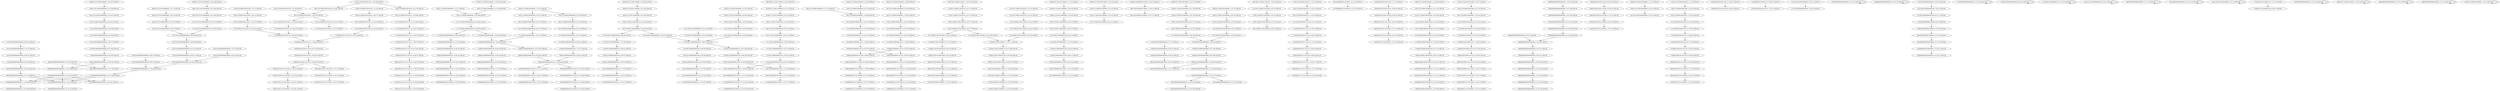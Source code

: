 digraph G {
    "01000000000000000001_13-32:405-LEN:20" -> "10000000000000000010_14-33:406-LEN:20";
    "11001101000010010100_1-21:13-LEN:20" -> "10011010000100101001_2-22:14-LEN:20";
    "11000010000000000010_8-28:19-LEN:20" -> "10000100000000000101_9-29:16-LEN:20";
    "01001111100110000000_3-22:14-LEN:20" -> "10011111001100000000_4-23:14-LEN:20";
    "00101110100110000000_2-22:28-LEN:20" -> "01011101001100000000_3-23:29-LEN:20";
    "00100000001101100000_12-31:81-LEN:20" -> "01000000011011000000_13-32:77-LEN:20";
    "00010000000000010100_11-31:19-LEN:20" -> "00100000000000101000_12-32:19-LEN:20";
    "11011100001100101000_3-23:21-LEN:20" -> "10111000011001010000_4-24:21-LEN:20";
    "01001111100001000000_1-20:233-LEN:20" -> "10011111000010000000_2-21:236-LEN:20";
    "01001100000000101000_10-30:16-LEN:20" -> "10011000000001010001_11-31:16-LEN:20";
    "00101111000100100000_2-21:14-LEN:20" -> "01011110001001000000_3-22:13-LEN:20";
    "00001100100000011000_10-29:13-LEN:20" -> "00011001000000110000_11-30:13-LEN:20";
    "10000100000000001001_9-29:19-LEN:20" -> "00001000000000010010_10-30:20-LEN:20";
    "01111010011000000000_5-24:14-LEN:20" -> "11110100110000000001_6-25:14-LEN:20";
    "10010000000000000000_10-30:16-LEN:20" -> "00100000000000000000_11-31:16-LEN:20";
    "00001100101000010000_10-30:15-LEN:20" -> "00011001010000100000_11-31:16-LEN:20";
    "00100100000000000000_11-30:196-LEN:20" -> "01001000000000000000_12-31:197-LEN:20";
    "00110011100001100100_1-20:16-LEN:20" -> "01100111000011001000_2-21:16-LEN:20";
    "01110000100000001101_6-25:76-LEN:20" -> "11100001000000011011_7-26:80-LEN:20";
    "00111010000100101001_3-22:270-LEN:20" -> "01110100001001010011_4-23:263-LEN:20";
    "00111010000100101001_3-22:270-LEN:20" -> "01110100001001010010_4-24:14-LEN:20";
    "01011101001100000000_3-23:29-LEN:20" -> "10111010011000000000_4-24:29-LEN:20";
    "10011101000010001011_2-22:13-LEN:20" -> "00111010000100010111_3-23:16-LEN:20";
    "10011000000000101001_11-31:20-LEN:20" -> "00110000000001010010_12-32:18-LEN:20";
    "11100010010000000000_7-27:13-LEN:20" -> "11000100100000000000_8-28:14-LEN:20";
    "10110010000000000000_7-27:15-LEN:20" -> "01100100000000000000_8-28:15-LEN:20";
    "01100111000011001000_2-21:16-LEN:20" -> "11001110000110010000_3-22:15-LEN:20";
    "00011001000000110000_11-30:13-LEN:20" -> "00110010000001100000_12-31:13-LEN:20";
    "00110000000011010001_12-31:16-LEN:20" -> "01100000000110100010_13-32:15-LEN:20";
    "01001100000000010100_10-29:346-LEN:20" -> "10011000000000101001_11-31:20-LEN:20";
    "01001100000000010100_10-29:346-LEN:20" -> "10011000000000101000_11-30:341-LEN:20";
    "00010010100110101000_11-31:15-LEN:20" -> "00100101001101010000_12-32:15-LEN:20";
    "00100000000001010100_12-32:13-LEN:20" -> "01000000000010101000_13-33:13-LEN:20";
    "00010000000000101010_11-30:232-LEN:20" -> "00100000000001010100_12-31:228-LEN:20";
    "01110100110000000000_6-26:20-LEN:20" -> "11101001100000000001_7-27:20-LEN:20";
    "01101110000110010100_2-22:21-LEN:20" -> "11011100001100101000_3-23:21-LEN:20";
    "01001100000000001000_10-30:19-LEN:20" -> "10011000000000010001_11-31:16-LEN:20";
    "01111000010000000000_4-24:16-LEN:20" -> "11110000100000000001_5-25:15-LEN:20";
    "10100110000000000100_9-29:21-LEN:20" -> "01001100000000001000_10-30:19-LEN:20";
    "00011011100001000001_1-20:104-LEN:20" -> "00110111000010000010_2-21:101-LEN:20";
    "11101100010000000000_5-24:158-LEN:20" -> "11011000100000000000_6-25:169-LEN:20";
    "10100001001000011011_7-26:19-LEN:20" -> "01000010010000110110_8-27:20-LEN:20";
    "00000000000000000000_4-23:154-LEN:20" -> "00000000000000000000_5-24:148-LEN:20";
    "00111011000100000000_3-22:167-LEN:20" -> "01110110001000000000_4-23:167-LEN:20";
    "00111010000100010111_3-23:16-LEN:20" -> "01110100001000101110_4-24:14-LEN:20";
    "00100101001011010000_12-32:16-LEN:20" -> "01001010010110100001_13-33:13-LEN:20";
    "10000100010111011010_9-29:20-LEN:20" -> "00001000101110110101_10-30:17-LEN:20";
    "01111000010000000000_4-24:17-LEN:20" -> "11110000100000000001_5-25:17-LEN:20";
    "00100111010011000000_2-22:19-LEN:20" -> "01001110100110000000_3-23:18-LEN:20";
    "00011011000100000000_2-22:14-LEN:20" -> "00110110001000000000_3-23:14-LEN:20";
    "01000010001001101101_8-28:53-LEN:20" -> "10000100010011011010_9-29:55-LEN:20";
    "10011101000010000000_2-21:76-LEN:20" -> "00111010000100000001_3-22:86-LEN:20";
    "01000010010100110101_8-28:13-LEN:20" -> "10000100101001101010_9-29:14-LEN:20";
    "10111000011001010000_4-24:21-LEN:20" -> "01110000110010100001_5-25:20-LEN:20";
    "10011000000001010001_11-31:16-LEN:20" -> "00110000000010100010_12-32:13-LEN:20";
    "00000000000000000000_12-31:149-LEN:20" -> "00000000000000000000_13-32:139-LEN:20";
    "00111000100100000000_5-24:167-LEN:20" -> "01110001001000000000_6-25:166-LEN:20";
    "00010010100110110100_11-31:15-LEN:20" -> "00100101001101101000_12-32:15-LEN:20";
    "00001000000000010101_10-29:244-LEN:20" -> "00010000000000101010_11-30:232-LEN:20";
    "00001000000000010101_10-29:244-LEN:20" -> "00010000000000101010_11-31:13-LEN:20";
    "11000100100000000000_8-27:192-LEN:20" -> "10001001000000000000_9-28:196-LEN:20";
    "01001010111011010100_13-32:68-LEN:20" -> "10010101110110101001_14-33:63-LEN:20";
    "00010001001101101000_11-31:56-LEN:20" -> "00100010011011010000_12-32:57-LEN:20";
    "11000100000000000000_9-28:185-LEN:20" -> "10001000000000000000_10-29:191-LEN:20";
    "10000110010100001100_9-28:185-LEN:20" -> "00001100101000011000_10-29:187-LEN:20";
    "00000000000000000000_3-22:152-LEN:20" -> "00000000000000000000_4-23:154-LEN:20";
    "10011000000000010001_11-31:16-LEN:20" -> "00110000000000100010_12-32:15-LEN:20";
    "10011111001100000000_4-23:14-LEN:20" -> "00111110011000000000_5-24:14-LEN:20";
    "10001001000000000000_9-28:196-LEN:20" -> "00010010000000000000_10-29:202-LEN:20";
    "00001101100010000000_1-21:14-LEN:20" -> "00011011000100000000_2-22:14-LEN:20";
    "10111010011000000000_4-24:29-LEN:20" -> "01110100110000000001_5-25:26-LEN:20";
    "10011110000100000000_2-22:16-LEN:20" -> "00111100001000000000_3-23:16-LEN:20";
    "00001000101110110101_10-30:17-LEN:20" -> "00010001011101101010_11-31:15-LEN:20";
    "00111011010100000000_3-22:184-LEN:20" -> "01110110101000000000_4-23:187-LEN:20";
    "00001000001000010000_10-29:123-LEN:20" -> "00010000010000100000_11-30:114-LEN:20";
    "10000100100001101101_9-28:19-LEN:20" -> "00001001000011011010_10-29:19-LEN:20";
    "00011111000010000000_1-21:17-LEN:20" -> "00111110000100000000_3-22:246-LEN:20";
    "01110001001000000000_5-25:16-LEN:20" -> "11100010010000000000_7-26:184-LEN:20";
    "00110000000001010010_12-32:18-LEN:20" -> "01100000000010100101_13-33:17-LEN:20";
    "00110100001001010011_3-23:15-LEN:20" -> "01101000010010100110_4-24:15-LEN:20";
    "00011101000010000000_1-21:16-LEN:20" -> "00111010000100000001_3-22:86-LEN:20";
    "00011101100010000000_2-21:169-LEN:20" -> "00111011000100000000_3-22:167-LEN:20";
    "11010000100101011101_6-25:75-LEN:20" -> "10100001001010111011_7-26:74-LEN:20";
    "11101101010000000000_5-24:185-LEN:20" -> "11011010100000000000_6-25:200-LEN:20";
    "00111010000100100001_3-22:23-LEN:20" -> "01110100001001000011_4-23:19-LEN:20";
    "11100001000001000010_7-26:109-LEN:20" -> "11000010000010000100_8-27:110-LEN:20";
    "11110100110000000001_6-25:14-LEN:20" -> "11101001100000000010_7-26:342-LEN:20";
    "10011000000000101000_11-30:341-LEN:20" -> "00110000000001010001_12-31:332-LEN:20";
    "11010000100100011011_6-26:13-LEN:20" -> "10100001001000110110_7-27:13-LEN:20";
    "00111010011000000000_5-24:325-LEN:20" -> "01110100110000000000_6-26:20-LEN:20";
    "00111010011000000000_5-24:325-LEN:20" -> "01110100110000000001_6-25:312-LEN:20";
    "01001010011011010000_13-32:271-LEN:20" -> "10010100110110100001_14-33:241-LEN:20";
    "11010000100010011011_6-26:52-LEN:20" -> "10100001000100110110_7-27:56-LEN:20";
    "00000000000000000000_5-24:148-LEN:20" -> "00000000000000000000_6-25:149-LEN:20";
    "10100110000000010100_9-29:17-LEN:20" -> "01001100000000101000_10-30:16-LEN:20";
    "00011101101010000000_2-21:184-LEN:20" -> "00111011010100000000_3-22:184-LEN:20";
    "10000100000001101100_9-28:85-LEN:20" -> "00001000000011011000_10-29:83-LEN:20";
    "00010000000110110100_11-30:83-LEN:20" -> "00100000001101101000_12-31:82-LEN:20";
    "00010011100010010000_1-20:178-LEN:20" -> "00100111000100100000_2-21:178-LEN:20";
    "00001101101010000000_1-21:15-LEN:20" -> "00011011010100000000_2-22:15-LEN:20";
    "11001000000000000000_9-29:16-LEN:20" -> "10010000000000000000_10-30:16-LEN:20";
    "01000000000000000000_13-32:14-LEN:20" -> "10000000000000000000_14-33:14-LEN:20";
    "00001000000011011000_10-29:83-LEN:20" -> "00010000000110110000_11-30:80-LEN:20";
    "00011001010000100000_11-31:16-LEN:20" -> "00110010100001000000_12-32:15-LEN:20";
    "10111000010000000110_5-24:75-LEN:20" -> "01110000100000001101_6-25:76-LEN:20";
    "00010010000110110100_11-30:17-LEN:20" -> "00100100001101101000_12-31:17-LEN:20";
    "00010011101001100000_1-21:19-LEN:20" -> "00100111010011000000_2-22:19-LEN:20";
    "10100001001010011010_7-27:15-LEN:20" -> "01000010010100110101_8-28:18-LEN:20";
    "00000000000000000000_7-26:155-LEN:20" -> "00000000000000000000_8-27:151-LEN:20";
    "11110000100000000001_5-25:15-LEN:20" -> "11100001000000000010_6-26:14-LEN:20";
    "00110111000011001010_1-21:19-LEN:20" -> "01101110000110010100_2-22:21-LEN:20";
    "10011101000010001001_2-22:52-LEN:20" -> "00111010000100010011_3-23:61-LEN:20";
    "01110100110000000001_5-25:26-LEN:20" -> "11101001100000000010_7-26:342-LEN:20";
    "10100001000100110110_7-27:56-LEN:20" -> "01000010001001101101_8-28:53-LEN:20";
    "01101010000000000000_8-27:215-LEN:20" -> "11010100000000000000_9-28:217-LEN:20";
    "00011011010100000000_2-22:15-LEN:20" -> "00110110101000000000_3-23:16-LEN:20";
    "10011100010010000000_4-23:172-LEN:20" -> "00111000100100000000_5-24:167-LEN:20";
    "10000100010011011010_9-29:55-LEN:20" -> "00001000100110110100_10-30:55-LEN:20";
    "10011101000010010100_1-21:39-LEN:20" -> "00111010000100101001_3-22:270-LEN:20";
    "00110011100001100101_1-20:172-LEN:20" -> "01100111000011001010_2-21:170-LEN:20";
    "11010011000000000010_8-28:21-LEN:20" -> "10100110000000000100_9-29:21-LEN:20";
    "10000100101001011010_9-29:15-LEN:20" -> "00001001010010110100_10-30:14-LEN:20";
    "10100001000101110110_7-27:16-LEN:20" -> "01000010001011101101_8-28:18-LEN:20";
    "01110100100000000001_6-25:13-LEN:20" -> "11101001000000000010_7-26:14-LEN:20";
    "10011101001100000000_4-23:328-LEN:20" -> "00111010011000000000_5-24:325-LEN:20";
    "01000000011011010000_13-32:79-LEN:20" -> "10000000110110100000_14-33:77-LEN:20";
    "01000010010100110101_8-28:18-LEN:20" -> "10000100101001101010_9-29:19-LEN:20";
    "00010111100010010000_1-20:15-LEN:20" -> "00101111000100100000_2-21:14-LEN:20";
    "11011001000000000000_6-26:14-LEN:20" -> "10110010000000000000_7-27:15-LEN:20";
    "00110000000001010001_12-31:332-LEN:20" -> "01100000000010100010_13-32:321-LEN:20";
    "01001110001001000000_3-22:174-LEN:20" -> "10011100010010000000_4-23:172-LEN:20";
    "10000100000000000101_9-29:16-LEN:20" -> "00001000000000001010_10-30:19-LEN:20";
    "10010000000000000001_13-32:182-LEN:20" -> "00100000000000000010_14-33:185-LEN:20";
    "01000000000000000010_13-33:15-LEN:20" -> "01000000000000000010_13-33:15-LEN:20";
    "10100001001010011011_7-26:262-LEN:20" -> "01000010010100110110_8-27:278-LEN:20";
    "00000000000000000000_9-28:151-LEN:20" -> "00000000000000000000_10-29:155-LEN:20";
    "11100110000000001010_9-28:15-LEN:20" -> "11001100000000010100_10-29:14-LEN:20";
    "01110001001000000000_6-25:166-LEN:20" -> "11100010010000000000_7-26:184-LEN:20";
    "00011011100001000000_1-20:89-LEN:20" -> "00110111000010000000_2-21:89-LEN:20";
    "11011100001000000011_4-23:78-LEN:20" -> "10111000010000000110_5-24:75-LEN:20";
    "10000100101011101101_9-28:75-LEN:20" -> "00001001010111011010_10-29:78-LEN:20";
    "11010000100000001101_6-25:74-LEN:20" -> "10100001000000011011_7-26:80-LEN:20";
    "00010010101110110101_11-30:67-LEN:20" -> "00100101011101101010_12-31:68-LEN:20";
    "00110110101000000000_3-23:16-LEN:20" -> "01101101010000000000_4-24:14-LEN:20";
    "11000011001010000110_8-27:180-LEN:20" -> "10000110010100001100_9-28:185-LEN:20";
    "00000000000000000000_13-32:139-LEN:20" -> "00000000000000000000_14-33:139-LEN:20";
    "00100100001101101000_12-31:17-LEN:20" -> "01001000011011010000_13-32:17-LEN:20";
    "01101110000100000001_3-22:81-LEN:20" -> "11011100001000000011_4-23:78-LEN:20";
    "00010000000000100100_11-31:18-LEN:20" -> "00100000000001001000_12-32:21-LEN:20";
    "10000100000000001010_8-28:14-LEN:20" -> "00001000000000010101_10-29:244-LEN:20";
    "00100000100001000000_12-31:114-LEN:20" -> "01000001000010000000_13-32:109-LEN:20";
    "11011010100000000000_6-25:200-LEN:20" -> "10110101000000000000_7-26:208-LEN:20";
    "11101001100000000001_7-27:20-LEN:20" -> "11010011000000000010_8-28:21-LEN:20";
    "11111001100000000010_7-26:15-LEN:20" -> "11110011000000000101_8-27:16-LEN:20";
    "00010111000100100000_1-21:15-LEN:20" -> "00101110001001000000_2-22:15-LEN:20";
    "10011100001100101000_4-23:177-LEN:20" -> "00111000011001010000_5-24:173-LEN:20";
    "00100101001101101000_12-31:274-LEN:20" -> "01001010011011010000_13-32:271-LEN:20";
    "01001110100001000000_1-20:78-LEN:20" -> "10011101000010000000_2-21:76-LEN:20";
    "11101000010000000110_5-24:76-LEN:20" -> "11010000100000001101_6-25:74-LEN:20";
    "00001110110101000000_1-20:186-LEN:20" -> "00011101101010000000_2-21:184-LEN:20";
    "11101000010001001101_5-25:52-LEN:20" -> "11010000100010011011_6-26:52-LEN:20";
    "11000010000000000100_8-28:18-LEN:20" -> "10000100000000001001_9-29:19-LEN:20";
    "00000000000000000010_14-33:15-LEN:20" -> "00000000000000000010_14-33:15-LEN:20";
    "00011001010000110000_11-30:184-LEN:20" -> "00110010100001100000_12-31:183-LEN:20";
    "11001101000010010100_1-21:19-LEN:20" -> "10011010000100101001_2-22:17-LEN:20";
    "01010100000000000000_8-28:15-LEN:20" -> "10101000000000000000_10-29:230-LEN:20";
    "10101000000000000000_10-29:230-LEN:20" -> "01010000000000000000_11-30:242-LEN:20";
    "11010011000000000101_8-27:326-LEN:20" -> "10100110000000001010_9-28:339-LEN:20";
    "01100100000000000000_8-28:15-LEN:20" -> "11001000000000000000_9-29:16-LEN:20";
    "01110000110010100001_6-25:158-LEN:20" -> "11100001100101000011_7-26:171-LEN:20";
    "01110100001001010011_4-23:263-LEN:20" -> "11101000010010100110_5-24:252-LEN:20";
    "01000000000100000001_13-32:27-LEN:20" -> "10000000001000000010_14-33:27-LEN:20";
    "01110000110010100001_6-26:16-LEN:20" -> "11100001100101000010_7-27:16-LEN:20";
    "01101000010010100110_4-24:15-LEN:20" -> "11010000100101001101_6-25:253-LEN:20";
    "11000100100000000000_8-28:14-LEN:20" -> "10001001000000000000_9-29:15-LEN:20";
    "11101000010001011101_5-25:15-LEN:20" -> "11010000100010111011_6-26:15-LEN:20";
    "00111110000100000000_3-22:246-LEN:20" -> "01111100001000000000_4-23:246-LEN:20";
    "01110100001000000011_4-23:79-LEN:20" -> "11101000010000000110_5-24:76-LEN:20";
    "01001110100110000000_3-23:18-LEN:20" -> "10011101001100000000_4-24:17-LEN:20";
    "10110001000000000000_7-26:177-LEN:20" -> "01100010000000000000_8-27:186-LEN:20";
    "00000000000000000000_8-27:151-LEN:20" -> "00000000000000000000_9-28:151-LEN:20";
    "01000010000000110110_8-27:81-LEN:20" -> "10000100000001101100_9-28:85-LEN:20";
    "01000010000000110110_8-27:81-LEN:20" -> "10000100000001101101_9-28:79-LEN:20";
    "00000000000000000000_11-30:152-LEN:20" -> "00000000000000000000_12-31:149-LEN:20";
    "11010100000000000000_9-28:217-LEN:20" -> "10101000000000000000_10-29:230-LEN:20";
    "10011101001100000000_4-24:17-LEN:20" -> "00111010011000000001_5-25:13-LEN:20";
    "00001000100110110100_10-30:55-LEN:20" -> "00010001001101101000_11-31:56-LEN:20";
    "10011101000010010100_2-21:242-LEN:20" -> "00111010000100101001_3-22:270-LEN:20";
    "00001001010011010100_10-30:16-LEN:20" -> "00010010100110101000_11-31:15-LEN:20";
    "00100111000100100000_2-21:178-LEN:20" -> "01001110001001000000_3-22:174-LEN:20";
    "00000000000000000000_6-25:149-LEN:20" -> "00000000000000000000_7-26:155-LEN:20";
    "01000000000000000010_13-33:22-LEN:20" -> "01000000000000000010_13-33:22-LEN:20";
    "01001000000000000000_12-31:197-LEN:20" -> "10010000000000000000_13-33:24-LEN:20";
    "01001000000000000000_12-31:197-LEN:20" -> "10010000000000000001_13-32:182-LEN:20";
    "01110100001000101110_4-24:14-LEN:20" -> "11101000010001011101_5-25:15-LEN:20";
    "11011100001000001000_4-23:106-LEN:20" -> "10111000010000010000_5-24:105-LEN:20";
    "10101000000000000000_9-29:14-LEN:20" -> "01010000000000000000_11-30:242-LEN:20";
    "11000100100000000000_8-28:13-LEN:20" -> "11000100100000000000_8-28:13-LEN:20";
    "00100000000000101000_12-32:19-LEN:20" -> "01000000000001010000_13-33:20-LEN:20";
    "10100001001010111011_7-26:74-LEN:20" -> "01000010010101110110_8-27:83-LEN:20";
    "10111000010000010000_5-24:105-LEN:20" -> "01110000100000100001_6-25:102-LEN:20";
    "01001110100110000000_3-22:330-LEN:20" -> "10011101001100000000_4-23:328-LEN:20";
    "00010000000000000000_11-30:198-LEN:20" -> "00100000000000000000_12-31:201-LEN:20";
    "00110111000010000010_2-21:101-LEN:20" -> "01101110000100000100_3-22:104-LEN:20";
    "00100111010011000000_2-21:322-LEN:20" -> "01001110100110000000_3-22:330-LEN:20";
    "00010011101001100000_1-20:322-LEN:20" -> "00100111010011000000_2-21:322-LEN:20";
    "10000100000100001000_9-28:114-LEN:20" -> "00001000001000010000_10-29:123-LEN:20";
    "00111110011000000000_5-24:14-LEN:20" -> "01111100110000000001_6-25:14-LEN:20";
    "00100000000010000000_12-31:18-LEN:20" -> "01000000000100000001_13-32:27-LEN:20";
    "00001000000000010010_10-30:20-LEN:20" -> "00010000000000100100_11-31:18-LEN:20";
    "11010000100101001101_6-25:253-LEN:20" -> "10100001001010011011_7-26:262-LEN:20";
    "01110100001001010010_4-24:14-LEN:20" -> "11101000010010100101_5-25:13-LEN:20";
    "11110000100000000000_6-26:19-LEN:20" -> "11100001000000000001_7-27:19-LEN:20";
    "00111010011000000001_5-25:13-LEN:20" -> "01110100110000000010_6-26:13-LEN:20";
    "01001000011011010000_13-32:17-LEN:20" -> "10010000110110100001_14-33:14-LEN:20";
    "11010000100101001101_5-25:16-LEN:20" -> "10100001001010011011_7-26:262-LEN:20";
    "01011110001001000000_3-22:13-LEN:20" -> "10111100010010000000_4-23:13-LEN:20";
    "10100110000000001000_9-29:38-LEN:20" -> "01001100000000010000_10-30:35-LEN:20";
    "00100111110011000000_2-21:13-LEN:20" -> "01001111100110000000_3-22:14-LEN:20";
    "11101001100000000110_7-26:14-LEN:20" -> "11101001100000000110_7-26:14-LEN:20";
    "10110101000000000000_7-26:208-LEN:20" -> "01101010000000000000_8-27:215-LEN:20";
    "00010000000000101010_11-31:13-LEN:20" -> "00100000000001010100_12-32:13-LEN:20";
    "01111100110000000001_6-25:14-LEN:20" -> "11111001100000000010_7-26:15-LEN:20";
    "01101101010000000000_4-24:13-LEN:20" -> "01101101010000000000_4-24:13-LEN:20";
    "11100001100101000010_7-27:16-LEN:20" -> "11000011001010000100_8-28:16-LEN:20";
    "00010000000000000000_11-31:14-LEN:20" -> "00010000000000000000_11-31:14-LEN:20";
    "00001000000011011010_10-29:82-LEN:20" -> "00010000000110110100_11-30:83-LEN:20";
    "01110100110000000010_6-26:13-LEN:20" -> "11101001100000000101_7-27:14-LEN:20";
    "00100010011011010000_12-32:57-LEN:20" -> "01000100110110100001_13-33:45-LEN:20";
    "00101110001001000000_2-22:15-LEN:20" -> "01011100010010000000_3-23:15-LEN:20";
    "11000010000000110110_8-27:83-LEN:20" -> "10000100000001101100_9-28:85-LEN:20";
    "11000010000000110110_8-27:83-LEN:20" -> "10000100000001101101_9-28:79-LEN:20";
    "00100000000000000000_12-31:201-LEN:20" -> "01000000000000000001_13-32:405-LEN:20";
    "00100000000000000000_12-31:201-LEN:20" -> "01000000000000000000_13-32:14-LEN:20";
    "00100000000000000000_12-31:201-LEN:20" -> "01000000000000000000_13-33:41-LEN:20";
    "01101000010010100110_4-24:20-LEN:20" -> "11010000100101001101_5-25:16-LEN:20";
    "00001000000000000000_10-29:16-LEN:20" -> "00010000000000000000_11-31:16-LEN:20";
    "00001000000000000000_10-29:16-LEN:20" -> "00010000000000000000_11-30:198-LEN:20";
    "11000010000000000101_8-27:243-LEN:20" -> "10000100000000001010_9-28:243-LEN:20";
    "01110110001000000000_4-23:167-LEN:20" -> "11101100010000000000_5-24:158-LEN:20";
    "00110010100001000000_12-32:15-LEN:20" -> "01100101000010000001_13-33:15-LEN:20";
    "00010011111001100000_1-20:13-LEN:20" -> "00100111110011000000_2-21:13-LEN:20";
    "00111100001000000000_3-23:17-LEN:20" -> "01111000010000000000_4-24:17-LEN:20";
    "00100000000001001000_12-32:21-LEN:20" -> "01000000000010010000_13-33:19-LEN:20";
    "10010000000000000010_13-33:14-LEN:20" -> "10010000000000000010_13-33:14-LEN:20";
    "11001110100001000101_1-21:14-LEN:20" -> "10011101000010001011_2-22:13-LEN:20";
    "01000010010100110110_8-27:278-LEN:20" -> "10000100101001101101_9-28:275-LEN:20";
    "10011010000100101001_2-22:14-LEN:20" -> "00110100001001010011_3-23:15-LEN:20";
    "01100111000011001010_2-21:170-LEN:20" -> "11001110000110010100_3-22:174-LEN:20";
    "00110111000010000000_2-21:89-LEN:20" -> "01101110000100000001_3-22:81-LEN:20";
    "00111000011001010000_5-24:173-LEN:20" -> "01110000110010100001_6-25:158-LEN:20";
    "00111000011001010000_5-24:173-LEN:20" -> "01110000110010100001_6-26:16-LEN:20";
    "11001100000000010100_10-29:14-LEN:20" -> "10011000000000101001_11-31:20-LEN:20";
    "11001100000000010100_10-29:14-LEN:20" -> "10011000000000101000_11-30:341-LEN:20";
    "00010111010011000000_1-21:25-LEN:20" -> "00101110100110000000_2-22:28-LEN:20";
    "00100101001101101000_12-32:15-LEN:20" -> "01001010011011010001_13-33:13-LEN:20";
    "11100001100101000011_7-26:171-LEN:20" -> "11000011001010000110_8-27:180-LEN:20";
    "01000010001011101101_8-28:18-LEN:20" -> "10000100010111011010_9-29:20-LEN:20";
    "01100010000000001000_8-27:13-LEN:20" -> "11000100000000010000_9-28:15-LEN:20";
    "01000000011011000000_13-32:77-LEN:20" -> "10000000110110000000_14-33:76-LEN:20";
    "00001001000011011010_10-29:19-LEN:20" -> "00010010000110110100_11-30:17-LEN:20";
    "00010010100110110100_11-30:273-LEN:20" -> "00100101001101101000_12-31:274-LEN:20";
    "11101000010010100110_5-24:252-LEN:20" -> "11010000100101001101_6-25:253-LEN:20";
    "10011111000010000000_2-21:236-LEN:20" -> "00111110000100000000_3-22:246-LEN:20";
    "00010000000001000000_11-30:18-LEN:20" -> "00100000000010000000_12-31:18-LEN:20";
    "00001001010010110100_10-30:14-LEN:20" -> "00010010100101101000_11-31:15-LEN:20";
    "01011100010010000000_3-23:15-LEN:20" -> "10111000100100000000_4-24:13-LEN:20";
    "01000010010000110110_8-27:20-LEN:20" -> "10000100100001101101_9-28:19-LEN:20";
    "00100000001101101000_12-31:82-LEN:20" -> "01000000011011010000_13-32:79-LEN:20";
    "11110011000000000101_8-27:16-LEN:20" -> "11100110000000001010_9-28:15-LEN:20";
    "00111010101000000000_3-23:13-LEN:20" -> "00111010101000000000_3-23:13-LEN:20";
    "10101010000000000000_7-27:15-LEN:20" -> "01010100000000000000_8-28:15-LEN:20";
    "00111010000100000001_3-22:86-LEN:20" -> "01110100001000000011_4-23:79-LEN:20";
    "10000100101001101101_9-28:275-LEN:20" -> "00001001010011011010_10-29:283-LEN:20";
    "11101000010010000110_5-24:20-LEN:20" -> "11010000100100001101_6-25:19-LEN:20";
    "01100000000010100010_13-32:321-LEN:20" -> "11000000000101000101_14-33:276-LEN:20";
    "11100001101010000110_7-27:13-LEN:20" -> "11000011010100001100_8-28:13-LEN:20";
    "10011100001100100000_4-23:15-LEN:20" -> "00111000011001000000_5-24:14-LEN:20";
    "00100101001101010000_12-32:15-LEN:20" -> "01001010011010100001_13-33:16-LEN:20";
    "10000100000000001010_9-28:243-LEN:20" -> "00001000000000010101_10-29:244-LEN:20";
    "00111010000100101011_3-22:88-LEN:20" -> "01110100001001010111_4-23:84-LEN:20";
    "01101110000100000100_3-22:104-LEN:20" -> "11011100001000001000_4-23:106-LEN:20";
    "01110000100000100001_6-25:102-LEN:20" -> "11100001000001000010_7-26:109-LEN:20";
    "01100101000011000000_13-32:179-LEN:20" -> "11001010000110000001_14-33:162-LEN:20";
    "11000010000010000100_8-27:110-LEN:20" -> "10000100000100001000_9-28:114-LEN:20";
    "11000011001010000100_8-28:16-LEN:20" -> "10000110010100001000_9-29:16-LEN:20";
    "00100000000000000000_11-31:16-LEN:20" -> "01000000000000000001_13-32:405-LEN:20";
    "00100000000000000000_11-31:16-LEN:20" -> "01000000000000000000_13-32:14-LEN:20";
    "00100000000000000000_11-31:16-LEN:20" -> "01000000000000000000_13-33:41-LEN:20";
    "10001000000000100000_10-29:16-LEN:20" -> "00010000000001000000_11-30:18-LEN:20";
    "00111100001000000000_3-23:16-LEN:20" -> "01111000010000000000_4-24:16-LEN:20";
    "01100010000000000000_8-27:186-LEN:20" -> "11000100000000000000_9-28:185-LEN:20";
    "00001110110001000000_1-20:167-LEN:20" -> "00011101100010000000_2-21:169-LEN:20";
    "11011000100000000000_6-25:169-LEN:20" -> "10110001000000000000_7-26:177-LEN:20";
    "11101000010010101110_5-24:78-LEN:20" -> "11010000100101011101_6-25:75-LEN:20";
    "01110100001000100110_4-24:58-LEN:20" -> "11101000010001001101_5-25:52-LEN:20";
    "00111010000100010011_3-23:61-LEN:20" -> "01110100001000100110_4-24:58-LEN:20";
    "10001000000000000000_10-29:191-LEN:20" -> "00010000000000000000_11-31:16-LEN:20";
    "10001000000000000000_10-29:191-LEN:20" -> "00010000000000000000_11-30:198-LEN:20";
    "00010000010000100000_11-30:114-LEN:20" -> "00100000100001000000_12-31:114-LEN:20";
    "10011101000010010000_2-21:15-LEN:20" -> "00111010000100100001_3-22:23-LEN:20";
    "01110100001001000011_4-23:19-LEN:20" -> "11101000010010000110_5-24:20-LEN:20";
    "11001110100001001000_1-20:17-LEN:20" -> "10011101000010010000_2-21:15-LEN:20";
    "10000110010100001000_9-29:16-LEN:20" -> "00001100101000010000_10-30:15-LEN:20";
    "00110000000000100010_12-32:15-LEN:20" -> "01100000000001000101_13-33:13-LEN:20";
    "10011101000010010101_2-21:79-LEN:20" -> "00111010000100101011_3-22:88-LEN:20";
    "10111000100100000000_4-24:13-LEN:20" -> "01110001001000000000_5-25:16-LEN:20";
    "11100010010000000000_7-26:184-LEN:20" -> "11000100100000000000_8-27:192-LEN:20";
    "11011000100000000010_6-25:14-LEN:20" -> "10110001000000000100_7-26:13-LEN:20";
    "01001111000010000000_1-21:15-LEN:20" -> "10011110000100000000_2-22:14-LEN:20";
    "00000000000000000000_5-25:13-LEN:20" -> "00000000000000000000_7-26:155-LEN:20";
    "10100110000000001010_9-28:339-LEN:20" -> "01001100000000010100_10-29:346-LEN:20";
    "01000010010101110110_8-27:83-LEN:20" -> "10000100101011101101_9-28:75-LEN:20";
    "11010011000000000100_8-28:38-LEN:20" -> "10100110000000001000_9-29:38-LEN:20";
    "00110010100001100000_12-31:183-LEN:20" -> "01100101000011000000_13-32:179-LEN:20";
    "11100001000000000010_7-26:256-LEN:20" -> "11000010000000000100_8-28:18-LEN:20";
    "11100001000000000010_7-26:256-LEN:20" -> "11000010000000000101_8-27:243-LEN:20";
    "01010000000000000000_11-30:242-LEN:20" -> "10100000000000000000_12-31:244-LEN:20";
    "10011110000100000000_2-22:14-LEN:20" -> "00111100001000000000_3-23:17-LEN:20";
    "10110001000000000100_7-26:13-LEN:20" -> "01100010000000001000_8-27:13-LEN:20";
    "11110000100000000001_5-25:17-LEN:20" -> "11100001000000000010_7-26:256-LEN:20";
    "10000100101001101010_9-29:19-LEN:20" -> "00001001010011010100_10-30:16-LEN:20";
    "11100001000000000001_7-27:19-LEN:20" -> "11000010000000000010_8-28:19-LEN:20";
    "00001100101000011000_10-29:187-LEN:20" -> "00011001010000110000_11-30:184-LEN:20";
    "01010100000000000000_8-28:13-LEN:20" -> "10101000000000000000_9-29:14-LEN:20";
    "11010000100100001101_6-25:19-LEN:20" -> "10100001001000011011_7-26:19-LEN:20";
    "01000000000000000010_13-33:19-LEN:20" -> "01000000000000000010_13-33:19-LEN:20";
    "00000000000000000000_1-20:147-LEN:20" -> "00000000000000000000_2-21:149-LEN:20";
    "01110100001001010111_4-23:84-LEN:20" -> "11101000010010101110_5-24:78-LEN:20";
    "00000000000000000000_2-21:149-LEN:20" -> "00000000000000000000_3-22:152-LEN:20";
    "00010000000110110000_11-30:80-LEN:20" -> "00100000001101100000_12-31:81-LEN:20";
    "00001001010111011010_10-29:78-LEN:20" -> "00010010101110110101_11-30:67-LEN:20";
    "01111100001000000000_4-23:246-LEN:20" -> "11111000010000000000_5-24:245-LEN:20";
    "11111000010000000000_5-24:245-LEN:20" -> "11110000100000000000_6-26:19-LEN:20";
    "11111000010000000000_5-24:245-LEN:20" -> "11110000100000000001_6-25:239-LEN:20";
    "00010111101001100000_1-20:13-LEN:20" -> "00010111101001100000_1-20:13-LEN:20";
    "00100000000001010100_12-31:228-LEN:20" -> "01000000000010101000_13-32:228-LEN:20";
    "11000010000000000101_7-27:13-LEN:20" -> "10000100000000001010_8-28:14-LEN:20";
    "11010000100010111011_6-26:15-LEN:20" -> "10100001000101110110_7-27:16-LEN:20";
    "11001110100001001010_1-20:299-LEN:20" -> "10011101000010010100_2-21:242-LEN:20";
    "11001110100001001010_1-20:299-LEN:20" -> "10011101000010010101_2-21:79-LEN:20";
    "11110000100000000001_6-25:239-LEN:20" -> "11100001000000000010_7-26:256-LEN:20";
    "00000000000000000010_13-33:15-LEN:20" -> "00000000000000000010_13-33:15-LEN:20";
    "10001001000000000000_9-29:15-LEN:20" -> "00010010000000000000_10-30:14-LEN:20";
    "01110100110000000001_6-25:312-LEN:20" -> "11101001100000000010_7-26:342-LEN:20";
    "11100001000000011011_7-26:80-LEN:20" -> "11000010000000110110_8-27:83-LEN:20";
    "01001111000010000000_1-21:15-LEN:20" -> "10011110000100000000_2-22:16-LEN:20";
    "01110110101000000000_4-23:187-LEN:20" -> "11101101010000000000_5-24:185-LEN:20";
    "10100000000000000000_12-31:244-LEN:20" -> "01000000000000000001_13-32:405-LEN:20";
    "10100000000000000000_12-31:244-LEN:20" -> "01000000000000000000_13-32:14-LEN:20";
    "10100000000000000000_12-31:244-LEN:20" -> "01000000000000000000_13-33:41-LEN:20";
    "11001110000110010100_3-22:174-LEN:20" -> "10011100001100101000_4-23:177-LEN:20";
    "01000000000010101000_13-32:228-LEN:20" -> "10000000000101010000_14-33:223-LEN:20";
    "01001100000000010000_10-30:35-LEN:20" -> "10011000000000100001_11-31:34-LEN:20";
    "11000100000000010000_9-28:15-LEN:20" -> "10001000000000100000_10-29:16-LEN:20";
    "10100001000000011011_7-26:80-LEN:20" -> "01000010000000110110_8-27:81-LEN:20";
    "11100001000000000010_6-26:14-LEN:20" -> "11000010000000000101_7-27:13-LEN:20";
    "00010001011101101010_11-31:15-LEN:20" -> "00100010111011010100_12-32:14-LEN:20";
    "11101001100000000010_7-26:342-LEN:20" -> "11010011000000000101_8-27:326-LEN:20";
    "11101001100000000010_7-26:342-LEN:20" -> "11010011000000000100_8-28:38-LEN:20";
    "00010010000000000000_10-30:14-LEN:20" -> "00100100000000000000_11-31:14-LEN:20";
    "01101101010000000000_4-24:14-LEN:20" -> "11011010100000000000_6-25:200-LEN:20";
    "00110000000001000010_12-32:32-LEN:20" -> "01100000000010000101_13-33:27-LEN:20";
    "00010010100101101000_11-31:15-LEN:20" -> "00100101001011010000_12-32:16-LEN:20";
    "01110000110010100001_5-25:20-LEN:20" -> "11100001100101000011_7-26:171-LEN:20";
    "00001000000000001010_10-30:19-LEN:20" -> "00010000000000010100_11-31:19-LEN:20";
    "00110100001001010011_3-23:19-LEN:20" -> "01101000010010100110_4-24:20-LEN:20";
    "11001110100001000100_1-21:52-LEN:20" -> "10011101000010001001_2-22:52-LEN:20";
    "11010011000000001010_8-28:16-LEN:20" -> "10100110000000010100_9-29:17-LEN:20";
    "10011000000000100001_11-31:34-LEN:20" -> "00110000000001000010_12-32:32-LEN:20";
    "11101001100000000101_7-27:14-LEN:20" -> "11010011000000001010_8-28:16-LEN:20";
    "00000000000000000000_11-31:14-LEN:20" -> "00000000000000000000_11-31:14-LEN:20";
    "00000000000000000000_10-29:155-LEN:20" -> "00000000000000000000_11-30:152-LEN:20";
    "00001001010011011010_10-29:283-LEN:20" -> "00010010100110110100_11-31:15-LEN:20";
    "00001001010011011010_10-29:283-LEN:20" -> "00010010100110110100_11-30:273-LEN:20";
    "00100101011101101010_12-31:68-LEN:20" -> "01001010111011010100_13-32:68-LEN:20";
    "01000001000010000000_13-32:109-LEN:20" -> "10000010000100000001_14-33:99-LEN:20";
    "10000100000001101101_9-28:79-LEN:20" -> "00001000000011011010_10-29:82-LEN:20";
    "10011010000100101001_2-22:17-LEN:20" -> "00110100001001010011_3-23:19-LEN:20";
    "00010010000000000000_10-29:202-LEN:20" -> "00100100000000000000_11-30:196-LEN:20";
    "00010010000000000000_10-29:202-LEN:20" -> "00100100000000000000_11-31:14-LEN:20";
    "01001111000010000000_1-21:13-LEN:20" -> "01001111000010000000_1-21:13-LEN:20";
    "11001110000110010000_3-22:15-LEN:20" -> "10011100001100100000_4-23:15-LEN:20";
}
